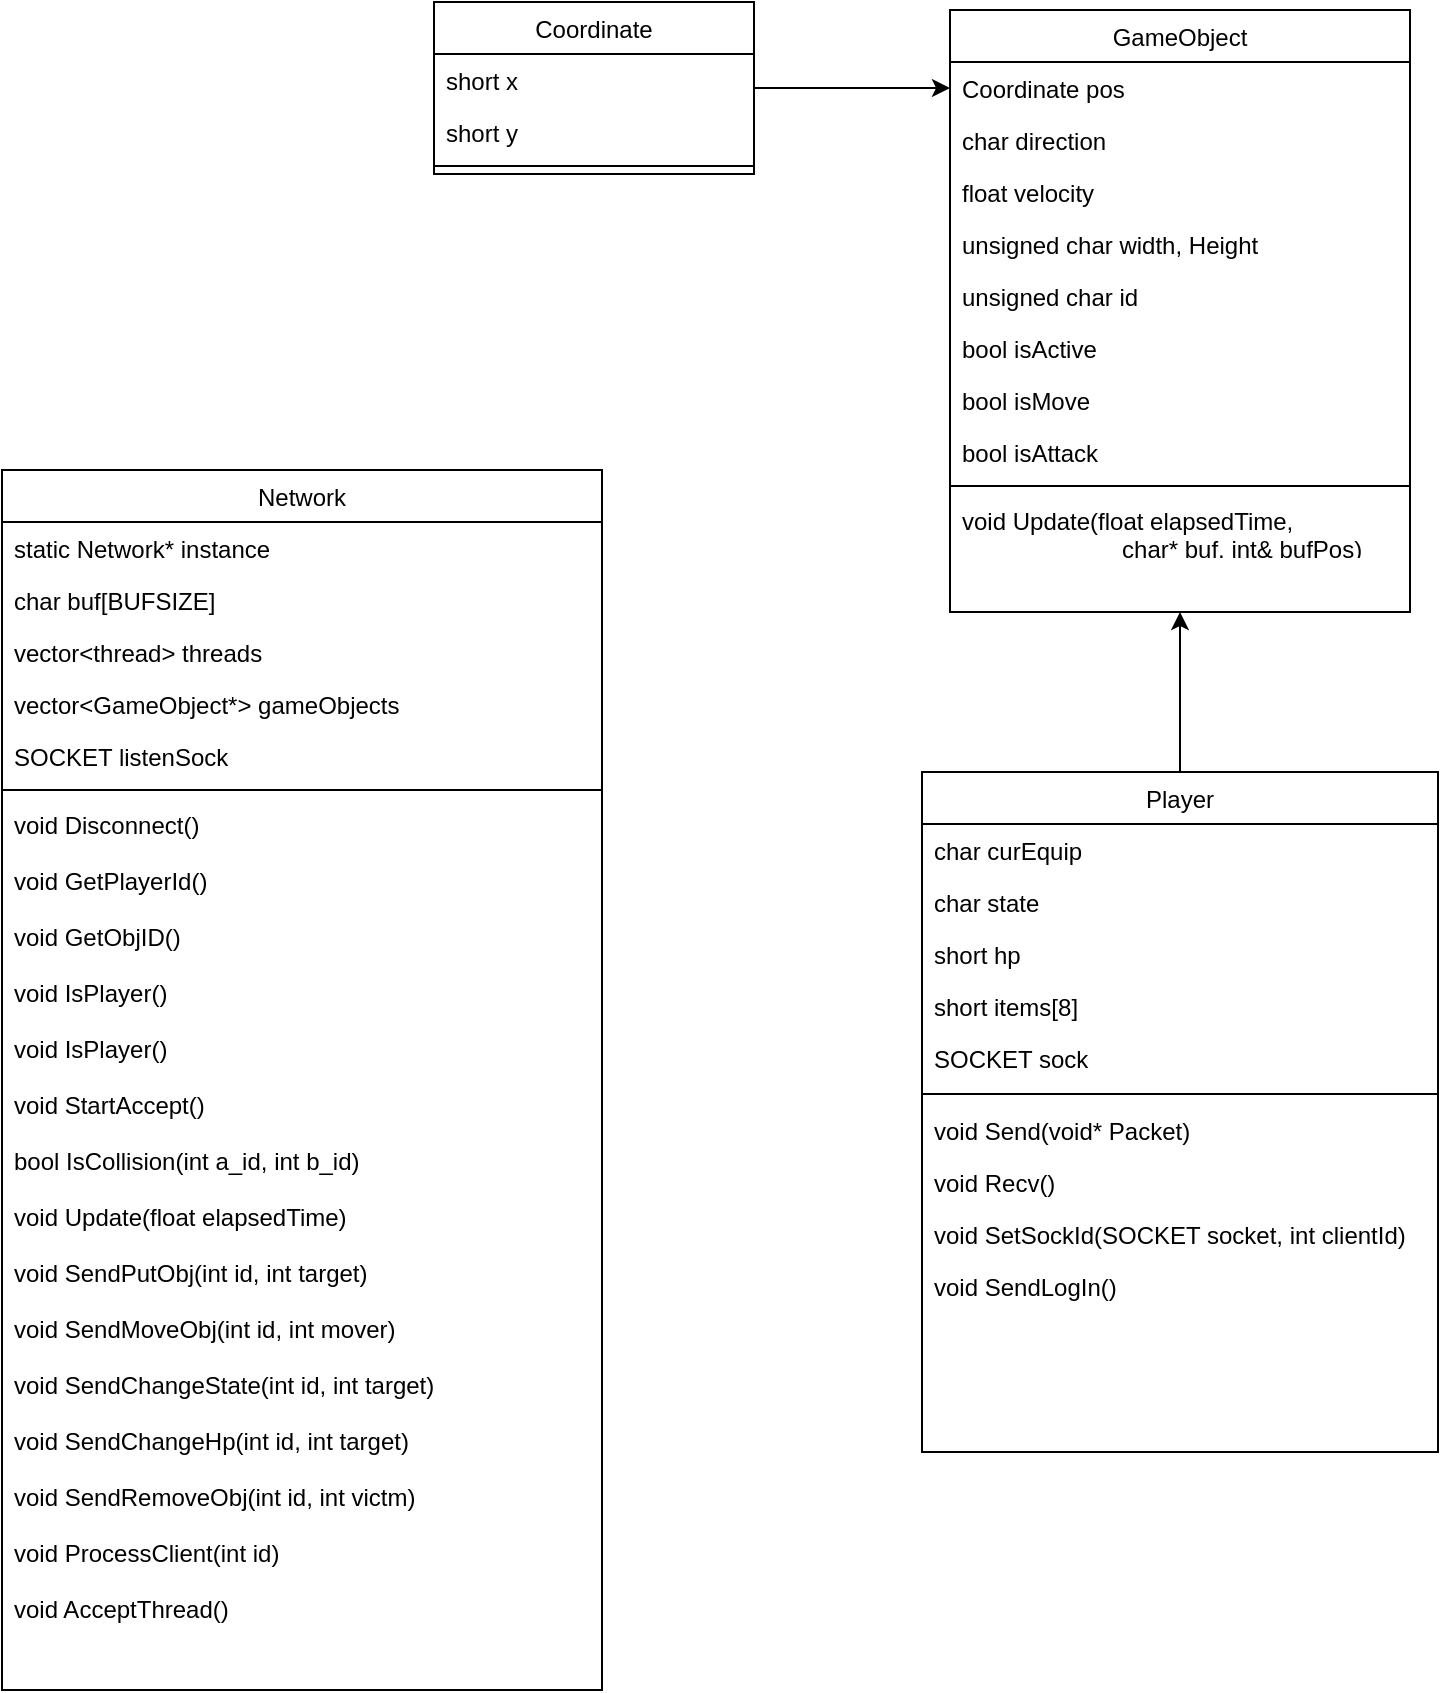 <mxfile version="15.4.0" type="device"><diagram id="C5RBs43oDa-KdzZeNtuy" name="Page-1"><mxGraphModel dx="2105" dy="939" grid="1" gridSize="10" guides="1" tooltips="1" connect="1" arrows="1" fold="1" page="1" pageScale="1" pageWidth="827" pageHeight="1169" math="0" shadow="0"><root><mxCell id="WIyWlLk6GJQsqaUBKTNV-0"/><mxCell id="WIyWlLk6GJQsqaUBKTNV-1" parent="WIyWlLk6GJQsqaUBKTNV-0"/><mxCell id="7EJbWmPxn5MIXTnX5kuo-135" style="edgeStyle=orthogonalEdgeStyle;rounded=0;orthogonalLoop=1;jettySize=auto;html=1;entryX=0.5;entryY=1;entryDx=0;entryDy=0;" parent="WIyWlLk6GJQsqaUBKTNV-1" source="zkfFHV4jXpPFQw0GAbJ--6" target="7EJbWmPxn5MIXTnX5kuo-127" edge="1"><mxGeometry relative="1" as="geometry"/></mxCell><mxCell id="zkfFHV4jXpPFQw0GAbJ--6" value="Player" style="swimlane;fontStyle=0;align=center;verticalAlign=top;childLayout=stackLayout;horizontal=1;startSize=26;horizontalStack=0;resizeParent=1;resizeLast=0;collapsible=1;marginBottom=0;rounded=0;shadow=0;strokeWidth=1;" parent="WIyWlLk6GJQsqaUBKTNV-1" vertex="1"><mxGeometry x="-330" y="561" width="258" height="340" as="geometry"><mxRectangle x="130" y="380" width="160" height="26" as="alternateBounds"/></mxGeometry></mxCell><mxCell id="7EJbWmPxn5MIXTnX5kuo-113" value="char curEquip" style="text;align=left;verticalAlign=top;spacingLeft=4;spacingRight=4;overflow=hidden;rotatable=0;points=[[0,0.5],[1,0.5]];portConstraint=eastwest;rounded=0;shadow=0;html=0;" parent="zkfFHV4jXpPFQw0GAbJ--6" vertex="1"><mxGeometry y="26" width="258" height="26" as="geometry"/></mxCell><mxCell id="h8LLoGerYkd3efBY6kVI-2" value="char state" style="text;align=left;verticalAlign=top;spacingLeft=4;spacingRight=4;overflow=hidden;rotatable=0;points=[[0,0.5],[1,0.5]];portConstraint=eastwest;rounded=0;shadow=0;html=0;" parent="zkfFHV4jXpPFQw0GAbJ--6" vertex="1"><mxGeometry y="52" width="258" height="26" as="geometry"/></mxCell><mxCell id="7EJbWmPxn5MIXTnX5kuo-114" value="short hp" style="text;align=left;verticalAlign=top;spacingLeft=4;spacingRight=4;overflow=hidden;rotatable=0;points=[[0,0.5],[1,0.5]];portConstraint=eastwest;rounded=0;shadow=0;html=0;" parent="zkfFHV4jXpPFQw0GAbJ--6" vertex="1"><mxGeometry y="78" width="258" height="26" as="geometry"/></mxCell><mxCell id="7EJbWmPxn5MIXTnX5kuo-120" value="short items[8]" style="text;align=left;verticalAlign=top;spacingLeft=4;spacingRight=4;overflow=hidden;rotatable=0;points=[[0,0.5],[1,0.5]];portConstraint=eastwest;rounded=0;shadow=0;html=0;" parent="zkfFHV4jXpPFQw0GAbJ--6" vertex="1"><mxGeometry y="104" width="258" height="26" as="geometry"/></mxCell><mxCell id="pRLkPAy1oaf4XolqCP6f-3" value="SOCKET sock" style="text;align=left;verticalAlign=top;spacingLeft=4;spacingRight=4;overflow=hidden;rotatable=0;points=[[0,0.5],[1,0.5]];portConstraint=eastwest;rounded=0;shadow=0;html=0;" vertex="1" parent="zkfFHV4jXpPFQw0GAbJ--6"><mxGeometry y="130" width="258" height="26" as="geometry"/></mxCell><mxCell id="zkfFHV4jXpPFQw0GAbJ--9" value="" style="line;html=1;strokeWidth=1;align=left;verticalAlign=middle;spacingTop=-1;spacingLeft=3;spacingRight=3;rotatable=0;labelPosition=right;points=[];portConstraint=eastwest;" parent="zkfFHV4jXpPFQw0GAbJ--6" vertex="1"><mxGeometry y="156" width="258" height="10" as="geometry"/></mxCell><mxCell id="pRLkPAy1oaf4XolqCP6f-1" value="void Send(void* Packet)" style="text;align=left;verticalAlign=top;spacingLeft=4;spacingRight=4;overflow=hidden;rotatable=0;points=[[0,0.5],[1,0.5]];portConstraint=eastwest;rounded=0;shadow=0;html=0;" vertex="1" parent="zkfFHV4jXpPFQw0GAbJ--6"><mxGeometry y="166" width="258" height="26" as="geometry"/></mxCell><mxCell id="pRLkPAy1oaf4XolqCP6f-2" value="void Recv()" style="text;align=left;verticalAlign=top;spacingLeft=4;spacingRight=4;overflow=hidden;rotatable=0;points=[[0,0.5],[1,0.5]];portConstraint=eastwest;rounded=0;shadow=0;html=0;" vertex="1" parent="zkfFHV4jXpPFQw0GAbJ--6"><mxGeometry y="192" width="258" height="26" as="geometry"/></mxCell><mxCell id="pRLkPAy1oaf4XolqCP6f-6" value="void SetSockId(SOCKET socket, int clientId)" style="text;align=left;verticalAlign=top;spacingLeft=4;spacingRight=4;overflow=hidden;rotatable=0;points=[[0,0.5],[1,0.5]];portConstraint=eastwest;rounded=0;shadow=0;html=0;" vertex="1" parent="zkfFHV4jXpPFQw0GAbJ--6"><mxGeometry y="218" width="258" height="26" as="geometry"/></mxCell><mxCell id="pRLkPAy1oaf4XolqCP6f-8" value="void SendLogIn()" style="text;align=left;verticalAlign=top;spacingLeft=4;spacingRight=4;overflow=hidden;rotatable=0;points=[[0,0.5],[1,0.5]];portConstraint=eastwest;rounded=0;shadow=0;html=0;" vertex="1" parent="zkfFHV4jXpPFQw0GAbJ--6"><mxGeometry y="244" width="258" height="26" as="geometry"/></mxCell><mxCell id="7EJbWmPxn5MIXTnX5kuo-137" style="edgeStyle=orthogonalEdgeStyle;rounded=0;orthogonalLoop=1;jettySize=auto;html=1;entryX=0;entryY=0.5;entryDx=0;entryDy=0;" parent="WIyWlLk6GJQsqaUBKTNV-1" source="7EJbWmPxn5MIXTnX5kuo-121" target="7EJbWmPxn5MIXTnX5kuo-129" edge="1"><mxGeometry relative="1" as="geometry"/></mxCell><mxCell id="7EJbWmPxn5MIXTnX5kuo-121" value="Coordinate" style="swimlane;fontStyle=0;align=center;verticalAlign=top;childLayout=stackLayout;horizontal=1;startSize=26;horizontalStack=0;resizeParent=1;resizeLast=0;collapsible=1;marginBottom=0;rounded=0;shadow=0;strokeWidth=1;" parent="WIyWlLk6GJQsqaUBKTNV-1" vertex="1"><mxGeometry x="-574" y="176" width="160" height="86" as="geometry"><mxRectangle x="550" y="140" width="160" height="26" as="alternateBounds"/></mxGeometry></mxCell><mxCell id="7EJbWmPxn5MIXTnX5kuo-123" value="short x" style="text;align=left;verticalAlign=top;spacingLeft=4;spacingRight=4;overflow=hidden;rotatable=0;points=[[0,0.5],[1,0.5]];portConstraint=eastwest;rounded=0;shadow=0;html=0;" parent="7EJbWmPxn5MIXTnX5kuo-121" vertex="1"><mxGeometry y="26" width="160" height="26" as="geometry"/></mxCell><mxCell id="7EJbWmPxn5MIXTnX5kuo-124" value="short y" style="text;align=left;verticalAlign=top;spacingLeft=4;spacingRight=4;overflow=hidden;rotatable=0;points=[[0,0.5],[1,0.5]];portConstraint=eastwest;rounded=0;shadow=0;html=0;" parent="7EJbWmPxn5MIXTnX5kuo-121" vertex="1"><mxGeometry y="52" width="160" height="26" as="geometry"/></mxCell><mxCell id="7EJbWmPxn5MIXTnX5kuo-122" value="" style="line;html=1;strokeWidth=1;align=left;verticalAlign=middle;spacingTop=-1;spacingLeft=3;spacingRight=3;rotatable=0;labelPosition=right;points=[];portConstraint=eastwest;" parent="7EJbWmPxn5MIXTnX5kuo-121" vertex="1"><mxGeometry y="78" width="160" height="8" as="geometry"/></mxCell><mxCell id="7EJbWmPxn5MIXTnX5kuo-127" value="GameObject" style="swimlane;fontStyle=0;align=center;verticalAlign=top;childLayout=stackLayout;horizontal=1;startSize=26;horizontalStack=0;resizeParent=1;resizeLast=0;collapsible=1;marginBottom=0;rounded=0;shadow=0;strokeWidth=1;" parent="WIyWlLk6GJQsqaUBKTNV-1" vertex="1"><mxGeometry x="-316" y="180" width="230" height="301" as="geometry"><mxRectangle x="550" y="140" width="160" height="26" as="alternateBounds"/></mxGeometry></mxCell><mxCell id="7EJbWmPxn5MIXTnX5kuo-129" value="Coordinate pos" style="text;align=left;verticalAlign=top;spacingLeft=4;spacingRight=4;overflow=hidden;rotatable=0;points=[[0,0.5],[1,0.5]];portConstraint=eastwest;rounded=0;shadow=0;html=0;" parent="7EJbWmPxn5MIXTnX5kuo-127" vertex="1"><mxGeometry y="26" width="230" height="26" as="geometry"/></mxCell><mxCell id="7EJbWmPxn5MIXTnX5kuo-131" value="char direction" style="text;align=left;verticalAlign=top;spacingLeft=4;spacingRight=4;overflow=hidden;rotatable=0;points=[[0,0.5],[1,0.5]];portConstraint=eastwest;rounded=0;shadow=0;html=0;" parent="7EJbWmPxn5MIXTnX5kuo-127" vertex="1"><mxGeometry y="52" width="230" height="26" as="geometry"/></mxCell><mxCell id="7EJbWmPxn5MIXTnX5kuo-140" value="float velocity" style="text;align=left;verticalAlign=top;spacingLeft=4;spacingRight=4;overflow=hidden;rotatable=0;points=[[0,0.5],[1,0.5]];portConstraint=eastwest;" parent="7EJbWmPxn5MIXTnX5kuo-127" vertex="1"><mxGeometry y="78" width="230" height="26" as="geometry"/></mxCell><mxCell id="PDL5sNXrBr36ZDbFCjwY-1" value="unsigned char width, Height" style="text;align=left;verticalAlign=top;spacingLeft=4;spacingRight=4;overflow=hidden;rotatable=0;points=[[0,0.5],[1,0.5]];portConstraint=eastwest;" parent="7EJbWmPxn5MIXTnX5kuo-127" vertex="1"><mxGeometry y="104" width="230" height="26" as="geometry"/></mxCell><mxCell id="PDL5sNXrBr36ZDbFCjwY-2" value="unsigned char id" style="text;align=left;verticalAlign=top;spacingLeft=4;spacingRight=4;overflow=hidden;rotatable=0;points=[[0,0.5],[1,0.5]];portConstraint=eastwest;" parent="7EJbWmPxn5MIXTnX5kuo-127" vertex="1"><mxGeometry y="130" width="230" height="26" as="geometry"/></mxCell><mxCell id="svXSLSuPKlglwKJpArpJ-1" value="bool isActive" style="text;align=left;verticalAlign=top;spacingLeft=4;spacingRight=4;overflow=hidden;rotatable=0;points=[[0,0.5],[1,0.5]];portConstraint=eastwest;" parent="7EJbWmPxn5MIXTnX5kuo-127" vertex="1"><mxGeometry y="156" width="230" height="26" as="geometry"/></mxCell><mxCell id="pRLkPAy1oaf4XolqCP6f-4" value="bool isMove" style="text;align=left;verticalAlign=top;spacingLeft=4;spacingRight=4;overflow=hidden;rotatable=0;points=[[0,0.5],[1,0.5]];portConstraint=eastwest;" vertex="1" parent="7EJbWmPxn5MIXTnX5kuo-127"><mxGeometry y="182" width="230" height="26" as="geometry"/></mxCell><mxCell id="pRLkPAy1oaf4XolqCP6f-5" value="bool isAttack" style="text;align=left;verticalAlign=top;spacingLeft=4;spacingRight=4;overflow=hidden;rotatable=0;points=[[0,0.5],[1,0.5]];portConstraint=eastwest;" vertex="1" parent="7EJbWmPxn5MIXTnX5kuo-127"><mxGeometry y="208" width="230" height="26" as="geometry"/></mxCell><mxCell id="7EJbWmPxn5MIXTnX5kuo-128" value="" style="line;html=1;strokeWidth=1;align=left;verticalAlign=middle;spacingTop=-1;spacingLeft=3;spacingRight=3;rotatable=0;labelPosition=right;points=[];portConstraint=eastwest;" parent="7EJbWmPxn5MIXTnX5kuo-127" vertex="1"><mxGeometry y="234" width="230" height="8" as="geometry"/></mxCell><mxCell id="svXSLSuPKlglwKJpArpJ-0" value="void Update(float elapsedTime, &#10;                        char* buf, int&amp; bufPos)" style="text;align=left;verticalAlign=top;spacingLeft=4;spacingRight=4;overflow=hidden;rotatable=0;points=[[0,0.5],[1,0.5]];portConstraint=eastwest;rounded=0;shadow=0;html=0;" parent="7EJbWmPxn5MIXTnX5kuo-127" vertex="1"><mxGeometry y="242" width="230" height="28" as="geometry"/></mxCell><mxCell id="pRLkPAy1oaf4XolqCP6f-10" value="Network" style="swimlane;fontStyle=0;align=center;verticalAlign=top;childLayout=stackLayout;horizontal=1;startSize=26;horizontalStack=0;resizeParent=1;resizeLast=0;collapsible=1;marginBottom=0;rounded=0;shadow=0;strokeWidth=1;" vertex="1" parent="WIyWlLk6GJQsqaUBKTNV-1"><mxGeometry x="-790" y="410" width="300" height="610" as="geometry"><mxRectangle x="550" y="140" width="160" height="26" as="alternateBounds"/></mxGeometry></mxCell><mxCell id="pRLkPAy1oaf4XolqCP6f-11" value="static Network* instance" style="text;align=left;verticalAlign=top;spacingLeft=4;spacingRight=4;overflow=hidden;rotatable=0;points=[[0,0.5],[1,0.5]];portConstraint=eastwest;rounded=0;shadow=0;html=0;" vertex="1" parent="pRLkPAy1oaf4XolqCP6f-10"><mxGeometry y="26" width="300" height="26" as="geometry"/></mxCell><mxCell id="pRLkPAy1oaf4XolqCP6f-12" value="char buf[BUFSIZE]" style="text;align=left;verticalAlign=top;spacingLeft=4;spacingRight=4;overflow=hidden;rotatable=0;points=[[0,0.5],[1,0.5]];portConstraint=eastwest;rounded=0;shadow=0;html=0;" vertex="1" parent="pRLkPAy1oaf4XolqCP6f-10"><mxGeometry y="52" width="300" height="26" as="geometry"/></mxCell><mxCell id="pRLkPAy1oaf4XolqCP6f-18" value="vector&lt;thread&gt; threads" style="text;align=left;verticalAlign=top;spacingLeft=4;spacingRight=4;overflow=hidden;rotatable=0;points=[[0,0.5],[1,0.5]];portConstraint=eastwest;" vertex="1" parent="pRLkPAy1oaf4XolqCP6f-10"><mxGeometry y="78" width="300" height="26" as="geometry"/></mxCell><mxCell id="pRLkPAy1oaf4XolqCP6f-21" value="vector&lt;GameObject*&gt; gameObjects" style="text;align=left;verticalAlign=top;spacingLeft=4;spacingRight=4;overflow=hidden;rotatable=0;points=[[0,0.5],[1,0.5]];portConstraint=eastwest;" vertex="1" parent="pRLkPAy1oaf4XolqCP6f-10"><mxGeometry y="104" width="300" height="26" as="geometry"/></mxCell><mxCell id="pRLkPAy1oaf4XolqCP6f-22" value="SOCKET listenSock" style="text;align=left;verticalAlign=top;spacingLeft=4;spacingRight=4;overflow=hidden;rotatable=0;points=[[0,0.5],[1,0.5]];portConstraint=eastwest;" vertex="1" parent="pRLkPAy1oaf4XolqCP6f-10"><mxGeometry y="130" width="300" height="26" as="geometry"/></mxCell><mxCell id="pRLkPAy1oaf4XolqCP6f-19" value="" style="line;html=1;strokeWidth=1;align=left;verticalAlign=middle;spacingTop=-1;spacingLeft=3;spacingRight=3;rotatable=0;labelPosition=right;points=[];portConstraint=eastwest;" vertex="1" parent="pRLkPAy1oaf4XolqCP6f-10"><mxGeometry y="156" width="300" height="8" as="geometry"/></mxCell><mxCell id="pRLkPAy1oaf4XolqCP6f-20" value="void Disconnect()" style="text;align=left;verticalAlign=top;spacingLeft=4;spacingRight=4;overflow=hidden;rotatable=0;points=[[0,0.5],[1,0.5]];portConstraint=eastwest;rounded=0;shadow=0;html=0;" vertex="1" parent="pRLkPAy1oaf4XolqCP6f-10"><mxGeometry y="164" width="300" height="28" as="geometry"/></mxCell><mxCell id="pRLkPAy1oaf4XolqCP6f-24" value="void GetPlayerId()" style="text;align=left;verticalAlign=top;spacingLeft=4;spacingRight=4;overflow=hidden;rotatable=0;points=[[0,0.5],[1,0.5]];portConstraint=eastwest;rounded=0;shadow=0;html=0;" vertex="1" parent="pRLkPAy1oaf4XolqCP6f-10"><mxGeometry y="192" width="300" height="28" as="geometry"/></mxCell><mxCell id="pRLkPAy1oaf4XolqCP6f-25" value="void GetObjID()" style="text;align=left;verticalAlign=top;spacingLeft=4;spacingRight=4;overflow=hidden;rotatable=0;points=[[0,0.5],[1,0.5]];portConstraint=eastwest;rounded=0;shadow=0;html=0;" vertex="1" parent="pRLkPAy1oaf4XolqCP6f-10"><mxGeometry y="220" width="300" height="28" as="geometry"/></mxCell><mxCell id="pRLkPAy1oaf4XolqCP6f-26" value="void IsPlayer()" style="text;align=left;verticalAlign=top;spacingLeft=4;spacingRight=4;overflow=hidden;rotatable=0;points=[[0,0.5],[1,0.5]];portConstraint=eastwest;rounded=0;shadow=0;html=0;" vertex="1" parent="pRLkPAy1oaf4XolqCP6f-10"><mxGeometry y="248" width="300" height="28" as="geometry"/></mxCell><mxCell id="pRLkPAy1oaf4XolqCP6f-27" value="void IsPlayer()" style="text;align=left;verticalAlign=top;spacingLeft=4;spacingRight=4;overflow=hidden;rotatable=0;points=[[0,0.5],[1,0.5]];portConstraint=eastwest;rounded=0;shadow=0;html=0;" vertex="1" parent="pRLkPAy1oaf4XolqCP6f-10"><mxGeometry y="276" width="300" height="28" as="geometry"/></mxCell><mxCell id="pRLkPAy1oaf4XolqCP6f-28" value="void StartAccept()" style="text;align=left;verticalAlign=top;spacingLeft=4;spacingRight=4;overflow=hidden;rotatable=0;points=[[0,0.5],[1,0.5]];portConstraint=eastwest;rounded=0;shadow=0;html=0;" vertex="1" parent="pRLkPAy1oaf4XolqCP6f-10"><mxGeometry y="304" width="300" height="28" as="geometry"/></mxCell><mxCell id="pRLkPAy1oaf4XolqCP6f-29" value="bool IsCollision(int a_id, int b_id)" style="text;align=left;verticalAlign=top;spacingLeft=4;spacingRight=4;overflow=hidden;rotatable=0;points=[[0,0.5],[1,0.5]];portConstraint=eastwest;rounded=0;shadow=0;html=0;" vertex="1" parent="pRLkPAy1oaf4XolqCP6f-10"><mxGeometry y="332" width="300" height="28" as="geometry"/></mxCell><mxCell id="pRLkPAy1oaf4XolqCP6f-23" value="void Update(float elapsedTime)" style="text;align=left;verticalAlign=top;spacingLeft=4;spacingRight=4;overflow=hidden;rotatable=0;points=[[0,0.5],[1,0.5]];portConstraint=eastwest;rounded=0;shadow=0;html=0;" vertex="1" parent="pRLkPAy1oaf4XolqCP6f-10"><mxGeometry y="360" width="300" height="28" as="geometry"/></mxCell><mxCell id="pRLkPAy1oaf4XolqCP6f-30" value="void SendPutObj(int id, int target)" style="text;align=left;verticalAlign=top;spacingLeft=4;spacingRight=4;overflow=hidden;rotatable=0;points=[[0,0.5],[1,0.5]];portConstraint=eastwest;rounded=0;shadow=0;html=0;" vertex="1" parent="pRLkPAy1oaf4XolqCP6f-10"><mxGeometry y="388" width="300" height="28" as="geometry"/></mxCell><mxCell id="pRLkPAy1oaf4XolqCP6f-31" value="void SendMoveObj(int id, int mover)" style="text;align=left;verticalAlign=top;spacingLeft=4;spacingRight=4;overflow=hidden;rotatable=0;points=[[0,0.5],[1,0.5]];portConstraint=eastwest;rounded=0;shadow=0;html=0;" vertex="1" parent="pRLkPAy1oaf4XolqCP6f-10"><mxGeometry y="416" width="300" height="28" as="geometry"/></mxCell><mxCell id="pRLkPAy1oaf4XolqCP6f-32" value="void SendChangeState(int id, int target)" style="text;align=left;verticalAlign=top;spacingLeft=4;spacingRight=4;overflow=hidden;rotatable=0;points=[[0,0.5],[1,0.5]];portConstraint=eastwest;rounded=0;shadow=0;html=0;" vertex="1" parent="pRLkPAy1oaf4XolqCP6f-10"><mxGeometry y="444" width="300" height="28" as="geometry"/></mxCell><mxCell id="pRLkPAy1oaf4XolqCP6f-33" value="void SendChangeHp(int id, int target)" style="text;align=left;verticalAlign=top;spacingLeft=4;spacingRight=4;overflow=hidden;rotatable=0;points=[[0,0.5],[1,0.5]];portConstraint=eastwest;rounded=0;shadow=0;html=0;" vertex="1" parent="pRLkPAy1oaf4XolqCP6f-10"><mxGeometry y="472" width="300" height="28" as="geometry"/></mxCell><mxCell id="pRLkPAy1oaf4XolqCP6f-34" value="void SendRemoveObj(int id, int victm)" style="text;align=left;verticalAlign=top;spacingLeft=4;spacingRight=4;overflow=hidden;rotatable=0;points=[[0,0.5],[1,0.5]];portConstraint=eastwest;rounded=0;shadow=0;html=0;" vertex="1" parent="pRLkPAy1oaf4XolqCP6f-10"><mxGeometry y="500" width="300" height="28" as="geometry"/></mxCell><mxCell id="pRLkPAy1oaf4XolqCP6f-35" value="void ProcessClient(int id)" style="text;align=left;verticalAlign=top;spacingLeft=4;spacingRight=4;overflow=hidden;rotatable=0;points=[[0,0.5],[1,0.5]];portConstraint=eastwest;rounded=0;shadow=0;html=0;" vertex="1" parent="pRLkPAy1oaf4XolqCP6f-10"><mxGeometry y="528" width="300" height="28" as="geometry"/></mxCell><mxCell id="pRLkPAy1oaf4XolqCP6f-36" value="void AcceptThread()" style="text;align=left;verticalAlign=top;spacingLeft=4;spacingRight=4;overflow=hidden;rotatable=0;points=[[0,0.5],[1,0.5]];portConstraint=eastwest;rounded=0;shadow=0;html=0;" vertex="1" parent="pRLkPAy1oaf4XolqCP6f-10"><mxGeometry y="556" width="300" height="28" as="geometry"/></mxCell></root></mxGraphModel></diagram></mxfile>